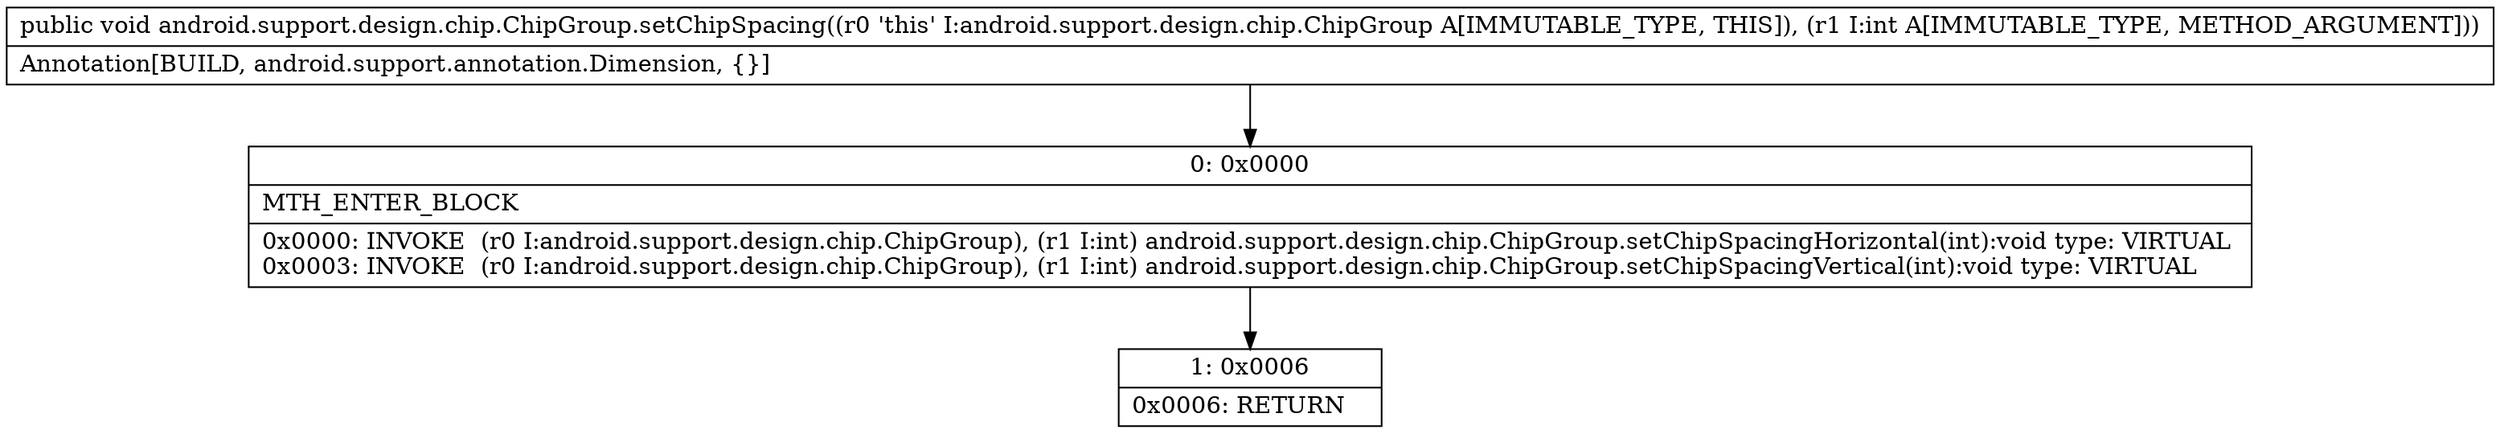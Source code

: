 digraph "CFG forandroid.support.design.chip.ChipGroup.setChipSpacing(I)V" {
Node_0 [shape=record,label="{0\:\ 0x0000|MTH_ENTER_BLOCK\l|0x0000: INVOKE  (r0 I:android.support.design.chip.ChipGroup), (r1 I:int) android.support.design.chip.ChipGroup.setChipSpacingHorizontal(int):void type: VIRTUAL \l0x0003: INVOKE  (r0 I:android.support.design.chip.ChipGroup), (r1 I:int) android.support.design.chip.ChipGroup.setChipSpacingVertical(int):void type: VIRTUAL \l}"];
Node_1 [shape=record,label="{1\:\ 0x0006|0x0006: RETURN   \l}"];
MethodNode[shape=record,label="{public void android.support.design.chip.ChipGroup.setChipSpacing((r0 'this' I:android.support.design.chip.ChipGroup A[IMMUTABLE_TYPE, THIS]), (r1 I:int A[IMMUTABLE_TYPE, METHOD_ARGUMENT]))  | Annotation[BUILD, android.support.annotation.Dimension, \{\}]\l}"];
MethodNode -> Node_0;
Node_0 -> Node_1;
}

